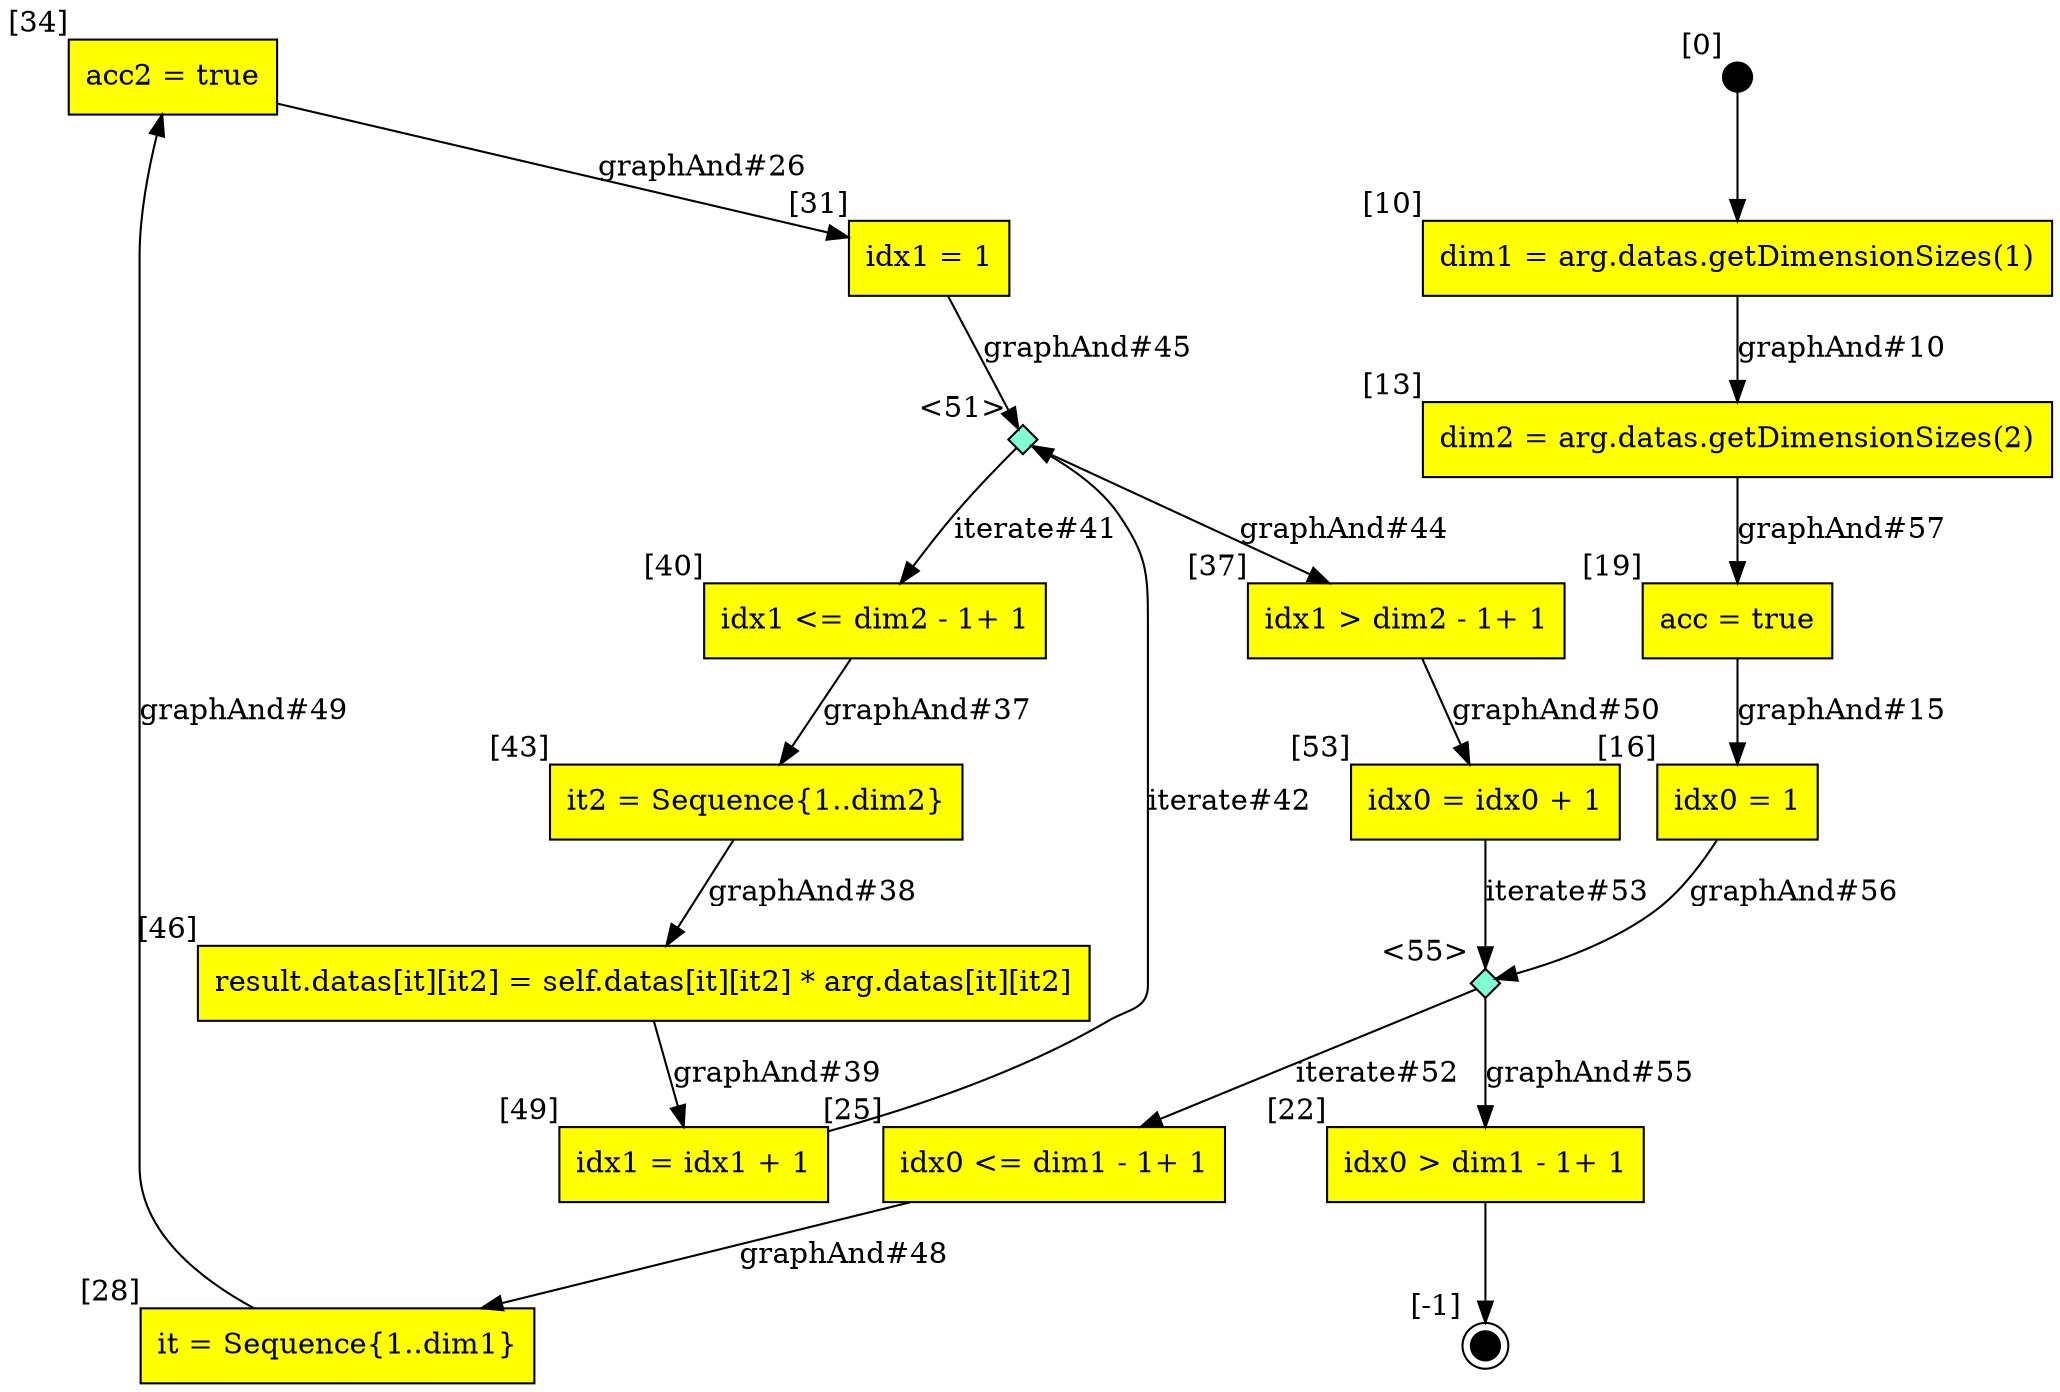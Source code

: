 digraph CLG {
  34 [shape="box", label="acc2 = true", style=filled, fillcolor=yellow, xlabel="[34]"];
  37 [shape="box", label="idx1 > dim2 - 1+ 1", style=filled, fillcolor=yellow, xlabel="[37]"];
  40 [shape="box", label="idx1 <= dim2 - 1+ 1", style=filled, fillcolor=yellow, xlabel="[40]"];
  9 [style=filled, fillcolor=black, shape="circle", label="", fixedsize=true, width=.2, height=.2, xlabel="[0]"];
  10 [shape="box", label="dim1 = arg.datas.getDimensionSizes(1)", style=filled, fillcolor=yellow, xlabel="[10]"];
  43 [shape="box", label="it2 = Sequence{1..dim2}", style=filled, fillcolor=yellow, xlabel="[43]"];
  13 [shape="box", label="dim2 = arg.datas.getDimensionSizes(2)", style=filled, fillcolor=yellow, xlabel="[13]"];
  46 [shape="box", label="result.datas[it][it2] = self.datas[it][it2] * arg.datas[it][it2]", style=filled, fillcolor=yellow, xlabel="[46]"];
  16 [shape="box", label="idx0 = 1", style=filled, fillcolor=yellow, xlabel="[16]"];
  49 [shape="box", label="idx1 = idx1 + 1", style=filled, fillcolor=yellow, xlabel="[49]"];
  19 [shape="box", label="acc = true", style=filled, fillcolor=yellow, xlabel="[19]"];
  51 [shape="diamond", label="", xlabel="<51>", style=filled, fillcolor=aquamarine, fixedsize=true, width=.2, height=.2];
  53 [shape="box", label="idx0 = idx0 + 1", style=filled, fillcolor=yellow, xlabel="[53]"];
  22 [shape="box", label="idx0 > dim1 - 1+ 1", style=filled, fillcolor=yellow, xlabel="[22]"];
  55 [shape="diamond", label="", xlabel="<55>", style=filled, fillcolor=aquamarine, fixedsize=true, width=.2, height=.2];
  23 [style=filled, fillcolor=black, shape="doublecircle", label="", fixedsize=true, width=.2, height=.2, xlabel="[-1]"];
  25 [shape="box", label="idx0 <= dim1 - 1+ 1", style=filled, fillcolor=yellow, xlabel="[25]"];
  28 [shape="box", label="it = Sequence{1..dim1}", style=filled, fillcolor=yellow, xlabel="[28]"];
  31 [shape="box", label="idx1 = 1", style=filled, fillcolor=yellow, xlabel="[31]"];
  40 -> 43[label="graphAnd#37"];
  9 -> 10;
  43 -> 46[label="graphAnd#38"];
  46 -> 49[label="graphAnd#39"];
  51 -> 40[label="iterate#41"];
  10 -> 13[label="graphAnd#10"];
  49 -> 51[label="iterate#42"];
  51 -> 37[label="graphAnd#44"];
  31 -> 51[label="graphAnd#45"];
  19 -> 16[label="graphAnd#15"];
  25 -> 28[label="graphAnd#48"];
  28 -> 34[label="graphAnd#49"];
  22 -> 23;
  37 -> 53[label="graphAnd#50"];
  55 -> 25[label="iterate#52"];
  53 -> 55[label="iterate#53"];
  55 -> 22[label="graphAnd#55"];
  16 -> 55[label="graphAnd#56"];
  13 -> 19[label="graphAnd#57"];
  34 -> 31[label="graphAnd#26"];
}
